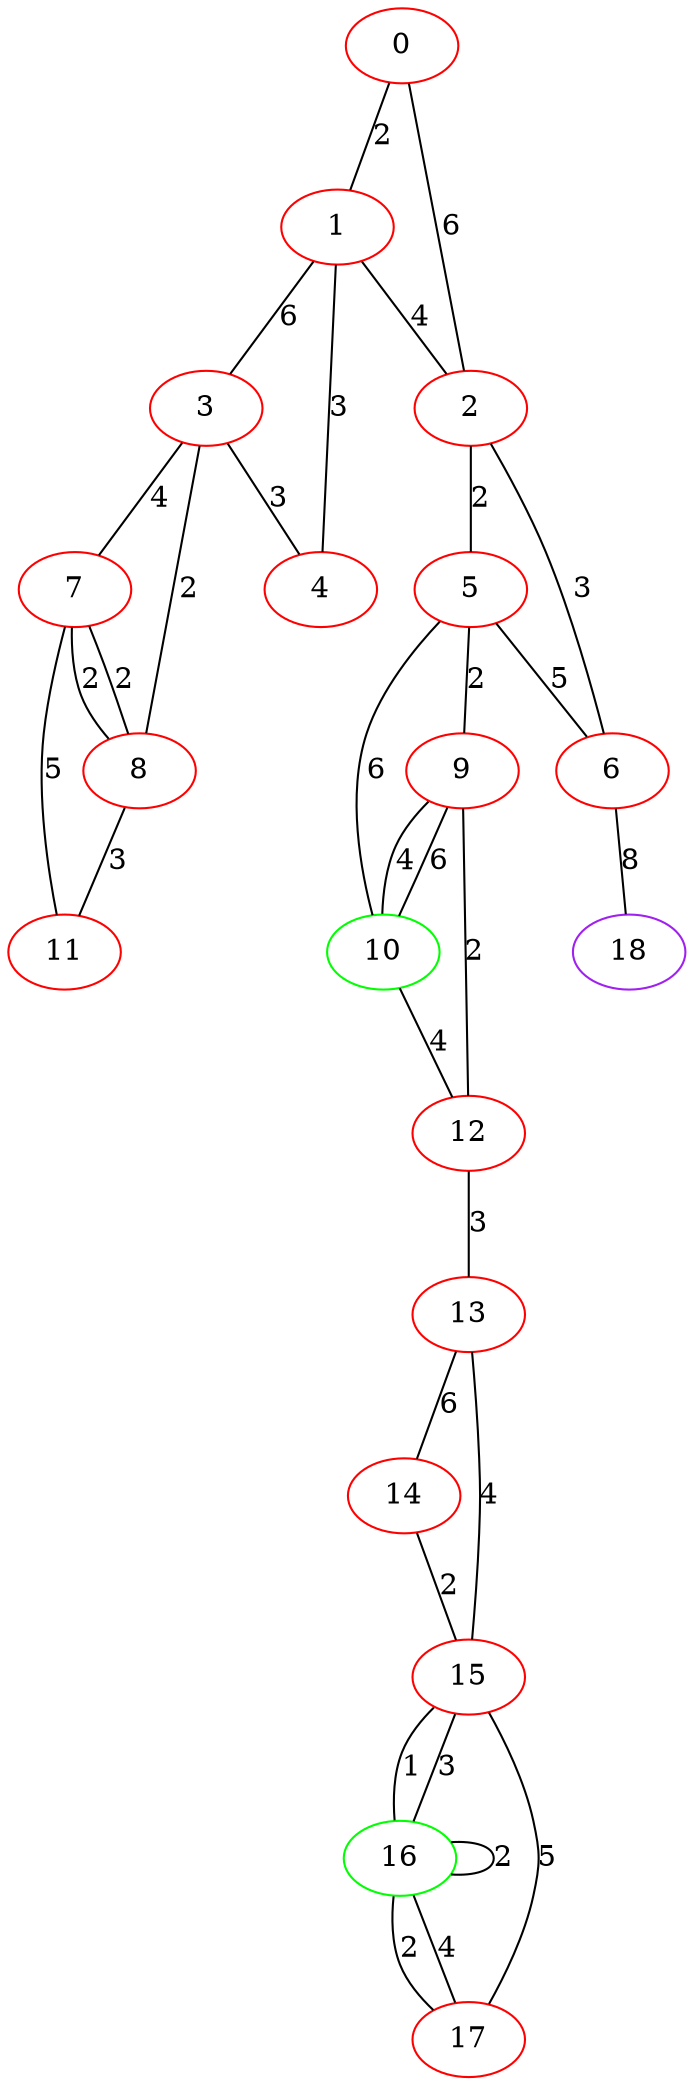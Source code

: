 graph "" {
0 [color=red, weight=1];
1 [color=red, weight=1];
2 [color=red, weight=1];
3 [color=red, weight=1];
4 [color=red, weight=1];
5 [color=red, weight=1];
6 [color=red, weight=1];
7 [color=red, weight=1];
8 [color=red, weight=1];
9 [color=red, weight=1];
10 [color=green, weight=2];
11 [color=red, weight=1];
12 [color=red, weight=1];
13 [color=red, weight=1];
14 [color=red, weight=1];
15 [color=red, weight=1];
16 [color=green, weight=2];
17 [color=red, weight=1];
18 [color=purple, weight=4];
0 -- 1  [key=0, label=2];
0 -- 2  [key=0, label=6];
1 -- 2  [key=0, label=4];
1 -- 3  [key=0, label=6];
1 -- 4  [key=0, label=3];
2 -- 5  [key=0, label=2];
2 -- 6  [key=0, label=3];
3 -- 8  [key=0, label=2];
3 -- 4  [key=0, label=3];
3 -- 7  [key=0, label=4];
5 -- 9  [key=0, label=2];
5 -- 10  [key=0, label=6];
5 -- 6  [key=0, label=5];
6 -- 18  [key=0, label=8];
7 -- 8  [key=0, label=2];
7 -- 8  [key=1, label=2];
7 -- 11  [key=0, label=5];
8 -- 11  [key=0, label=3];
9 -- 10  [key=0, label=4];
9 -- 10  [key=1, label=6];
9 -- 12  [key=0, label=2];
10 -- 12  [key=0, label=4];
12 -- 13  [key=0, label=3];
13 -- 14  [key=0, label=6];
13 -- 15  [key=0, label=4];
14 -- 15  [key=0, label=2];
15 -- 16  [key=0, label=1];
15 -- 16  [key=1, label=3];
15 -- 17  [key=0, label=5];
16 -- 16  [key=0, label=2];
16 -- 17  [key=0, label=4];
16 -- 17  [key=1, label=2];
}
